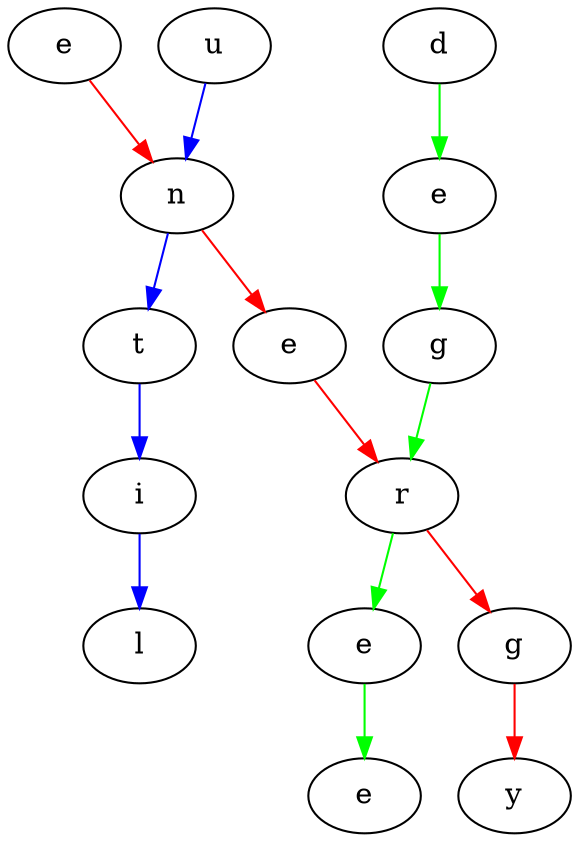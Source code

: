 digraph {
	"e.c12bad42-b6ec-4852-b729-36ad68b92ad0" [label=e]
	"n.368cfc07-ce63-41d2-af9a-d7ecda0f89f2" [label=n]
	"e.e0a910ac-4b4d-45c6-9164-efc8eba27be6" [label=e]
	"r.d4f5bb45-9637-4d67-8d3d-6b11ee909e37" [label=r]
	"g.6ac1ff69-0b51-46a5-b4f6-f8cc21ef5d5c" [label=g]
	"y.0582cb01-5fe7-4668-b668-543248918a0e" [label=y]
	"e.c12bad42-b6ec-4852-b729-36ad68b92ad0" -> "n.368cfc07-ce63-41d2-af9a-d7ecda0f89f2" [color=red]
	"n.368cfc07-ce63-41d2-af9a-d7ecda0f89f2" -> "e.e0a910ac-4b4d-45c6-9164-efc8eba27be6" [color=red]
	"e.e0a910ac-4b4d-45c6-9164-efc8eba27be6" -> "r.d4f5bb45-9637-4d67-8d3d-6b11ee909e37" [color=red]
	"r.d4f5bb45-9637-4d67-8d3d-6b11ee909e37" -> "g.6ac1ff69-0b51-46a5-b4f6-f8cc21ef5d5c" [color=red]
	"g.6ac1ff69-0b51-46a5-b4f6-f8cc21ef5d5c" -> "y.0582cb01-5fe7-4668-b668-543248918a0e" [color=red]
	"u.aeba2729-eabe-4bcc-a43f-e88a38290f83" [label=u]
	"n.368cfc07-ce63-41d2-af9a-d7ecda0f89f2" [label=n]
	"t.ec8dd50e-8727-494d-b981-252e545480d6" [label=t]
	"i.eccf6d8b-e45c-445a-b74a-b756c5b6292b" [label=i]
	"l.d82e6d10-a9e3-4568-acd3-89bea0735293" [label=l]
	"u.aeba2729-eabe-4bcc-a43f-e88a38290f83" -> "n.368cfc07-ce63-41d2-af9a-d7ecda0f89f2" [color=blue]
	"n.368cfc07-ce63-41d2-af9a-d7ecda0f89f2" -> "t.ec8dd50e-8727-494d-b981-252e545480d6" [color=blue]
	"t.ec8dd50e-8727-494d-b981-252e545480d6" -> "i.eccf6d8b-e45c-445a-b74a-b756c5b6292b" [color=blue]
	"i.eccf6d8b-e45c-445a-b74a-b756c5b6292b" -> "l.d82e6d10-a9e3-4568-acd3-89bea0735293" [color=blue]
	"d.d9664e88-e533-4b17-9c61-480a4edfa25d" [label=d]
	"e.014056cd-545e-42c9-867d-aae7748872e2" [label=e]
	"g.444b02d5-f29f-4e2a-93e9-9b9827317e82" [label=g]
	"r.d4f5bb45-9637-4d67-8d3d-6b11ee909e37" [label=r]
	"e.2475a2c9-e092-42df-8e7b-e9e9e7d010bc" [label=e]
	"e.87c3df47-f0d7-4ea3-8ee0-f070f7100fc3" [label=e]
	"d.d9664e88-e533-4b17-9c61-480a4edfa25d" -> "e.014056cd-545e-42c9-867d-aae7748872e2" [color=green]
	"e.014056cd-545e-42c9-867d-aae7748872e2" -> "g.444b02d5-f29f-4e2a-93e9-9b9827317e82" [color=green]
	"g.444b02d5-f29f-4e2a-93e9-9b9827317e82" -> "r.d4f5bb45-9637-4d67-8d3d-6b11ee909e37" [color=green]
	"r.d4f5bb45-9637-4d67-8d3d-6b11ee909e37" -> "e.2475a2c9-e092-42df-8e7b-e9e9e7d010bc" [color=green]
	"e.2475a2c9-e092-42df-8e7b-e9e9e7d010bc" -> "e.87c3df47-f0d7-4ea3-8ee0-f070f7100fc3" [color=green]
}
